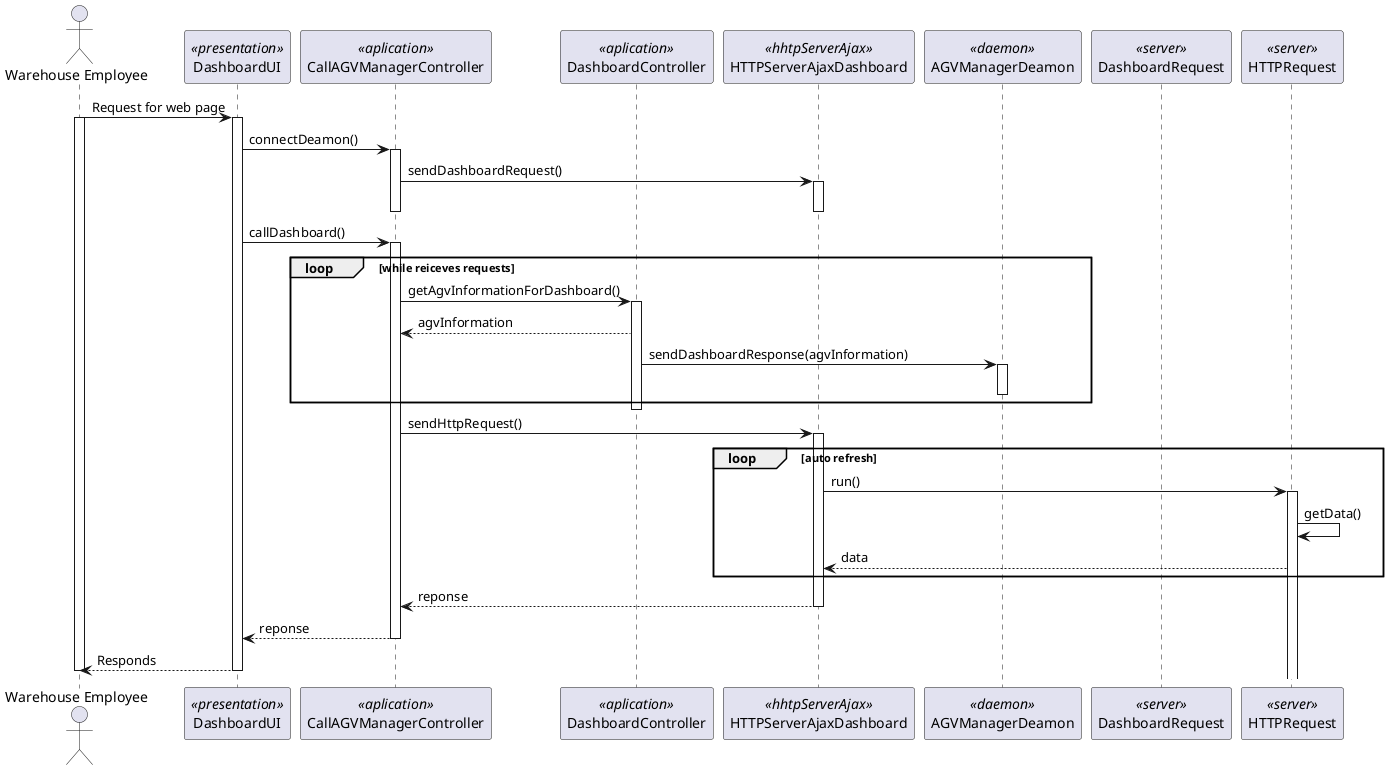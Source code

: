 @startuml
'https://plantuml.com/sequence-diagram

actor "Warehouse Employee" as EMPLOYEE

participant DashboardUI as UI <<presentation>>

participant CallAGVManagerController as CT_AGV <<aplication>>

participant DashboardController as CT <<aplication>>

participant HTTPServerAjaxDashboard as SERVER <<hhtpServerAjax>>

participant AGVManagerDeamon as AGVSERVER <<daemon>>

participant DashboardRequest as DASHBOARD_REQUEST <<server>>

participant HTTPRequest as REQUEST <<server>>





EMPLOYEE -> UI : Request for web page
activate EMPLOYEE
activate UI

UI -> CT_AGV : connectDeamon()
activate CT_AGV
CT_AGV -> SERVER : sendDashboardRequest()

activate SERVER
deactivate SERVER
deactivate CT_AGV

UI -> CT_AGV : callDashboard()
activate CT_AGV

loop while reiceves requests
CT_AGV -> CT : getAgvInformationForDashboard()
activate CT

CT --> CT_AGV : agvInformation


CT -> AGVSERVER : sendDashboardResponse(agvInformation)
activate AGVSERVER
deactivate AGVSERVER

end loop

deactivate CT

CT_AGV -> SERVER : sendHttpRequest()
activate SERVER

loop auto refresh
SERVER -> REQUEST : run()
activate REQUEST
REQUEST -> REQUEST : getData()

REQUEST --> SERVER : data
end loop

SERVER --> CT_AGV : reponse

deactivate SERVER

CT_AGV --> UI : reponse
deactivate CT_AGV
UI --> EMPLOYEE : Responds
deactivate UI

deactivate EMPLOYEE

@enduml
